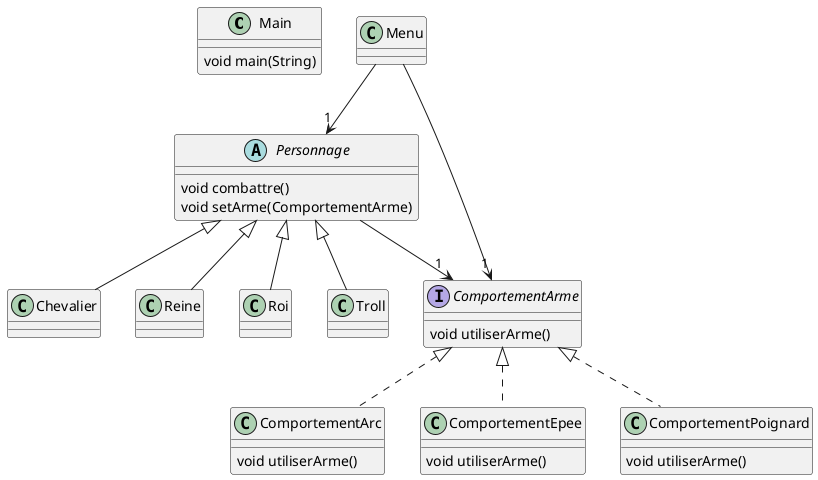 @startuml

' definitions
' -----------

' package "Main"
class Main
class Menu
' end package

' package "Personnages"
class Chevalier
abstract Personnage
class Reine
class Roi
class Troll
' end package

' package "ComportementArmes"
interface ComportementArme
' end package

' package "ComportementArmes.Armes"
class ComportementArc
class ComportementEpee
class ComportementPoignard
' end package

' content
' -------

' Chevalier:
Personnage <|-- Chevalier

' ComportementPoignard:
ComportementArme <|.. ComportementPoignard
ComportementPoignard : void utiliserArme()

' ComportementArme:
ComportementArme : void utiliserArme()

' ComportementArc:
ComportementArme <|.. ComportementArc
ComportementArc : void utiliserArme()

' Main:
Main : void main(String)

' Reine:
Personnage <|-- Reine

' Troll:
Personnage <|-- Troll

' Menu:
Menu --> "1" Personnage
Menu --> "1" ComportementArme

' ComportementEpee:
ComportementArme <|.. ComportementEpee
ComportementEpee : void utiliserArme()

' Roi:
Personnage <|-- Roi

' Personnage:
Personnage --> "1" ComportementArme
Personnage : void combattre()
Personnage : void setArme(ComportementArme)

@enduml
